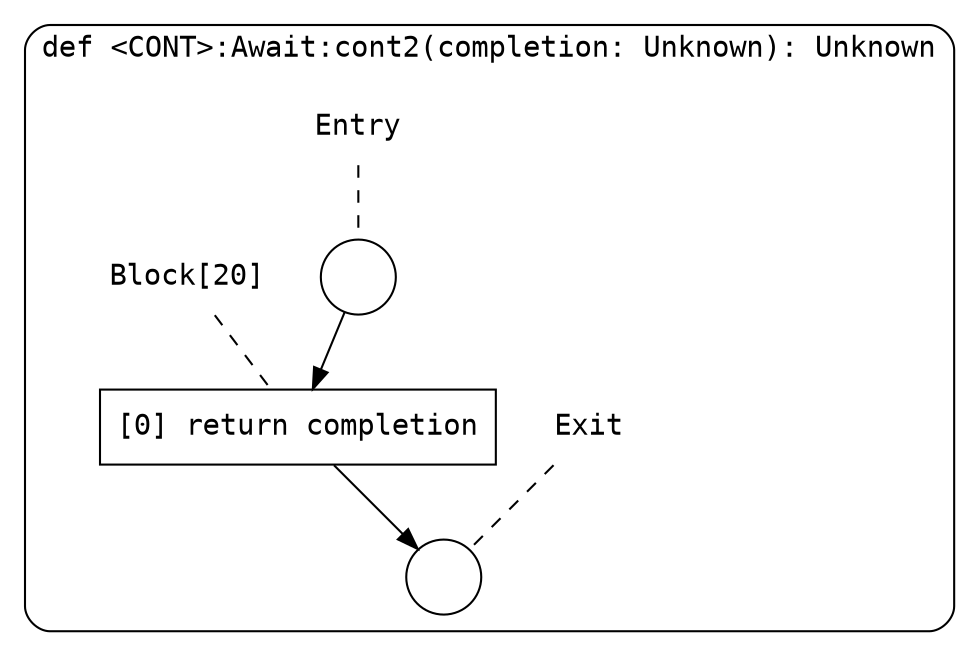 digraph {
  graph [fontname = "Consolas"]
  node [fontname = "Consolas"]
  edge [fontname = "Consolas"]
  subgraph cluster4 {
    label = "def <CONT>:Await:cont2(completion: Unknown): Unknown"
    style = rounded
    cluster4_entry_name [shape=none, label=<<font color="black">Entry</font>>]
    cluster4_entry_name -> cluster4_entry [arrowhead=none, color="black", style=dashed]
    cluster4_entry [shape=circle label=" " color="black" fillcolor="white" style=filled]
    cluster4_entry -> node20 [color="black"]
    cluster4_exit_name [shape=none, label=<<font color="black">Exit</font>>]
    cluster4_exit_name -> cluster4_exit [arrowhead=none, color="black", style=dashed]
    cluster4_exit [shape=circle label=" " color="black" fillcolor="white" style=filled]
    node20_name [shape=none, label=<<font color="black">Block[20]</font>>]
    node20_name -> node20 [arrowhead=none, color="black", style=dashed]
    node20 [shape=box, label=<<font color="black">[0] return completion<BR ALIGN="LEFT"/></font>> color="black" fillcolor="white", style=filled]
    node20 -> cluster4_exit [color="black"]
  }
}